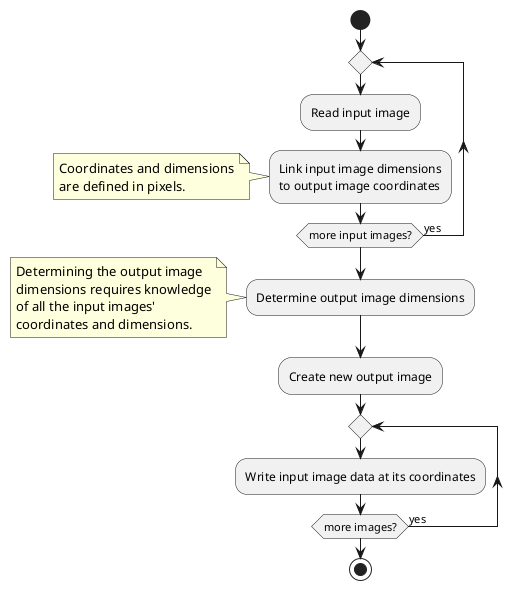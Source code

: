 @startuml "Stitch multiple PNG images together"

start

repeat
    :Read input image;
    :Link input image dimensions\nto output image coordinates;
    note left
        Coordinates and dimensions
        are defined in pixels.
    end note
repeat while (more input images?) is (yes)

:Determine output image dimensions;
note left
    Determining the output image
    dimensions requires knowledge
    of all the input images'
    coordinates and dimensions.
end note
:Create new output image;

repeat
    :Write input image data at its coordinates;
repeat while (more images?) is (yes)

stop

@enduml